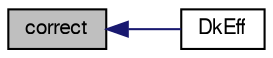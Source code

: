 digraph "correct"
{
  bgcolor="transparent";
  edge [fontname="FreeSans",fontsize="10",labelfontname="FreeSans",labelfontsize="10"];
  node [fontname="FreeSans",fontsize="10",shape=record];
  rankdir="LR";
  Node718 [label="correct",height=0.2,width=0.4,color="black", fillcolor="grey75", style="filled", fontcolor="black"];
  Node718 -> Node719 [dir="back",color="midnightblue",fontsize="10",style="solid",fontname="FreeSans"];
  Node719 [label="DkEff",height=0.2,width=0.4,color="black",URL="$a31210.html#a1faa4b448524c4de622637dc51aa4a30",tooltip="Return the effective diffusivity for k. "];
}
